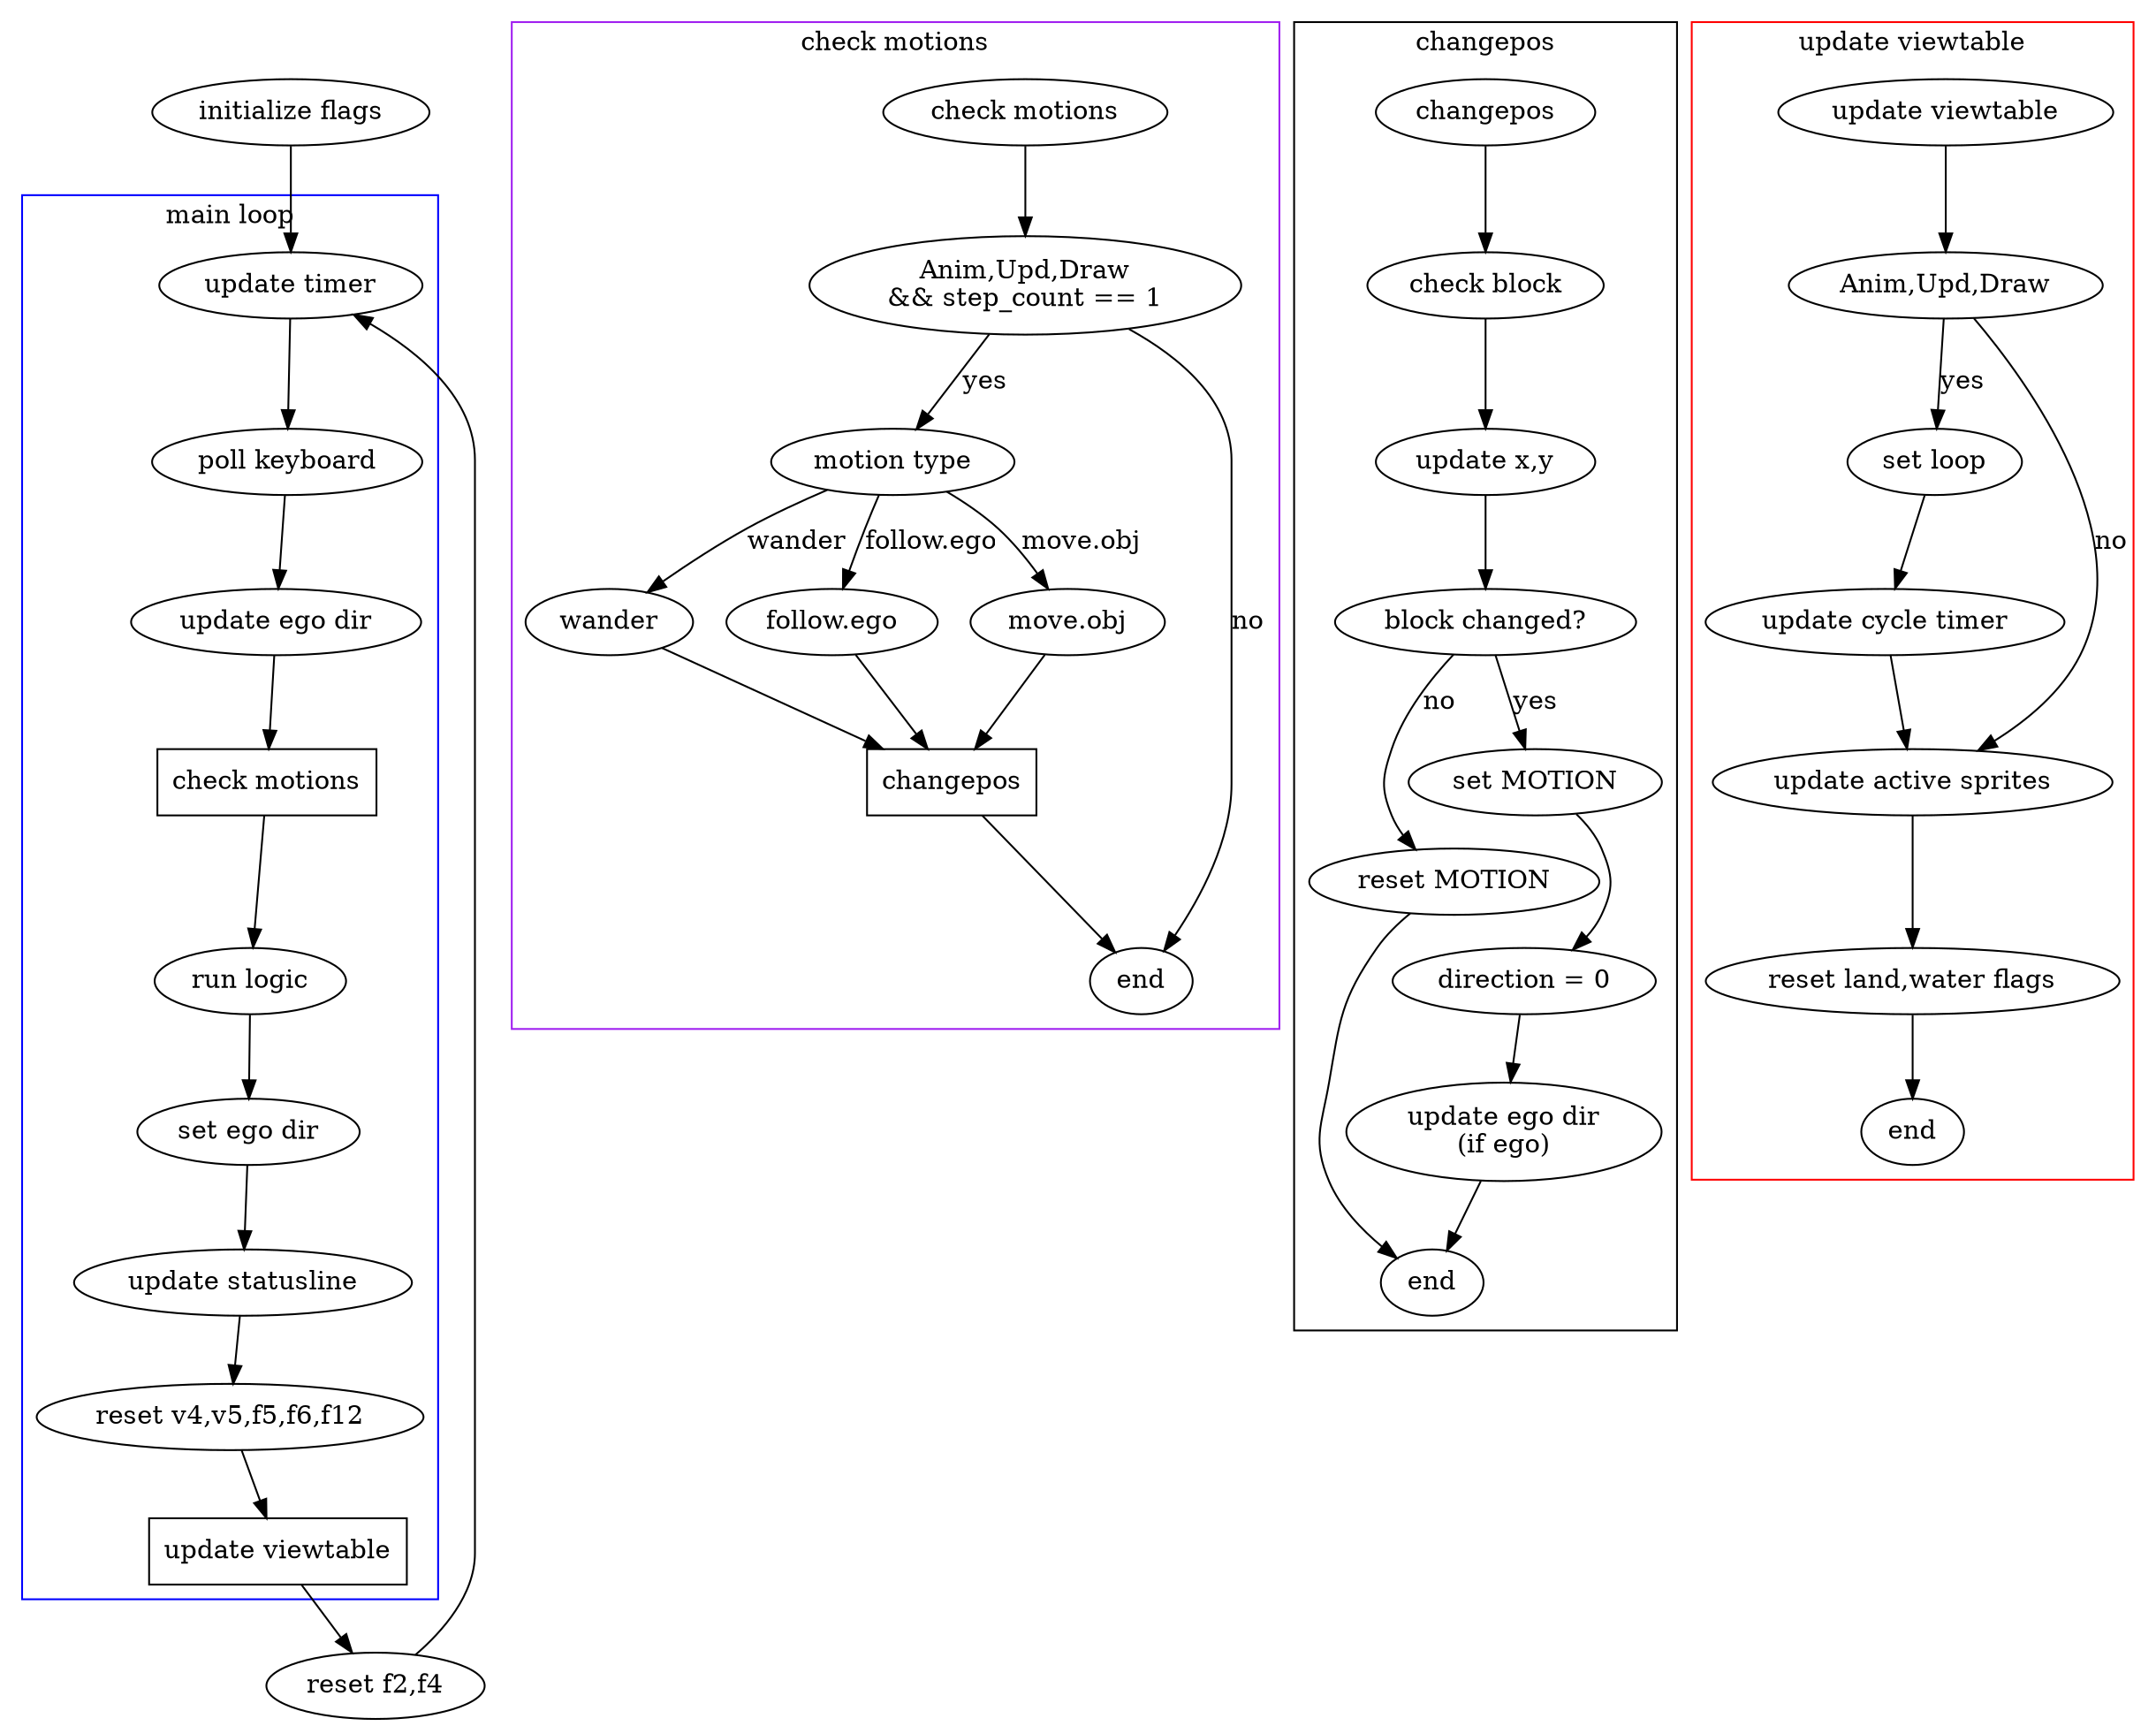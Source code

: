 /*
 * $Id$
 */

digraph agi {
	subgraph cluster_0 {
		label = "main loop";
		color = blue;

		"check motions"		[shape=box];
		"update viewtable"	[shape=box];

		":main loop"
			-> "poll keyboard"
			-> "update ego dir"
			-> "check motions"
			-> "run logic"
			-> "set ego dir"
			-> "update statusline"
			-> "reset v4,v5,f5,f6,f12"
			-> "update viewtable";

		":main loop" [label="update timer"];
	}

	subgraph cluster_1 {
		label = "check motions";
		color = purple;

		"changepos"	[shape=box];

		":check motions" -> "motion test";

		"motion test" -> "motion type"		[label="yes"];
		"motion test" -> "$check motions"	[label="no"];

		"motion type" -> "wander"	[label="wander"];
		"motion type" -> "follow.ego"	[label="follow.ego"];
		"motion type" -> "move.obj"	[label="move.obj"];

		"wander" -> "changepos";
		"follow.ego" -> "changepos";
		"move.obj" -> "changepos";
		
		"changepos" -> "$check motions";
		
		"motion test" [label="Anim,Upd,Draw\n&& step_count == 1"];

		":check motions" [label="check motions"];
		"$check motions" [label="end"];
	}

	subgraph cluster_2 {
		label = "changepos";
		color = "dark green";

		":changepos"
			-> "check block"
			-> "update x,y"
			-> "block changed?";

		"block changed?" -> "reset MOTION"	[label="no"];
		"block changed?" -> "set MOTION"	[label="yes"];

		"set MOTION"
			-> "direction = 0"
			-> "update ego dir\n(if ego)"
			-> "$changepos";
		
		"reset MOTION"
			-> "$changepos";

		":changepos" [label="changepos"];
		"$changepos" [label="end"];
	}

	subgraph cluster_3 {
		label = "update viewtable";
		color = "red";

		":update viewtable" -> "update test";

		"update test" -> "set loop"			[label="yes"];
		"update test" -> "update active sprites"	[label="no"];

		"set loop"
			-> "update cycle timer"
			-> "update active sprites"
			-> "reset land,water flags"
			-> "$update viewtable";

		"update test" [label="Anim,Upd,Draw"];

		":update viewtable" [label="update viewtable"];
		"$update viewtable" [label="end"];
	}

	"initialize flags" -> ":main loop";

	"update viewtable"
		-> "reset f2,f4"
		-> ":main loop";

}
